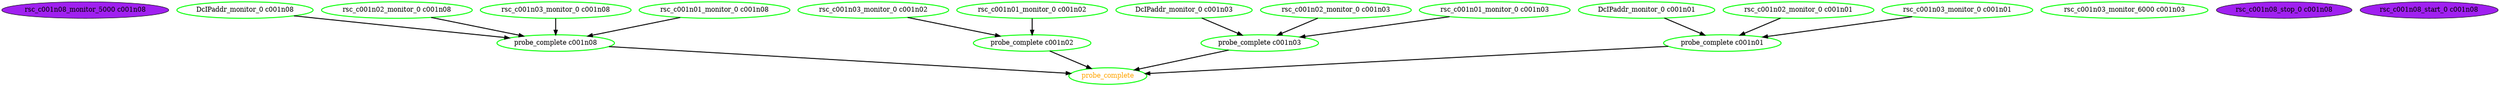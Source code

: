 digraph "g" {
	size = "30,30"
"rsc_c001n08_monitor_5000 c001n08" [ font_color=black style=filled fillcolor=purple ]
"probe_complete" [ style=bold color="green" fontcolor="orange" ]
"probe_complete c001n08" [ style=bold color="green" fontcolor="black" ]
"DcIPaddr_monitor_0 c001n08" [ style=bold color="green" fontcolor="black" ]
"rsc_c001n02_monitor_0 c001n08" [ style=bold color="green" fontcolor="black" ]
"rsc_c001n03_monitor_0 c001n08" [ style=bold color="green" fontcolor="black" ]
"rsc_c001n01_monitor_0 c001n08" [ style=bold color="green" fontcolor="black" ]
"probe_complete c001n02" [ style=bold color="green" fontcolor="black" ]
"rsc_c001n03_monitor_0 c001n02" [ style=bold color="green" fontcolor="black" ]
"rsc_c001n01_monitor_0 c001n02" [ style=bold color="green" fontcolor="black" ]
"probe_complete c001n03" [ style=bold color="green" fontcolor="black" ]
"DcIPaddr_monitor_0 c001n03" [ style=bold color="green" fontcolor="black" ]
"rsc_c001n02_monitor_0 c001n03" [ style=bold color="green" fontcolor="black" ]
"rsc_c001n01_monitor_0 c001n03" [ style=bold color="green" fontcolor="black" ]
"probe_complete c001n01" [ style=bold color="green" fontcolor="black" ]
"DcIPaddr_monitor_0 c001n01" [ style=bold color="green" fontcolor="black" ]
"rsc_c001n02_monitor_0 c001n01" [ style=bold color="green" fontcolor="black" ]
"rsc_c001n03_monitor_0 c001n01" [ style=bold color="green" fontcolor="black" ]
"rsc_c001n03_monitor_6000 c001n03" [ style=bold color="green" fontcolor="black" ]
"rsc_c001n08_stop_0 c001n08" [ font_color=black style=filled fillcolor=purple ]
"rsc_c001n08_start_0 c001n08" [ font_color=black style=filled fillcolor=purple ]
"probe_complete c001n08" -> "probe_complete" [ style = bold]
"probe_complete c001n02" -> "probe_complete" [ style = bold]
"probe_complete c001n03" -> "probe_complete" [ style = bold]
"probe_complete c001n01" -> "probe_complete" [ style = bold]
"DcIPaddr_monitor_0 c001n08" -> "probe_complete c001n08" [ style = bold]
"rsc_c001n02_monitor_0 c001n08" -> "probe_complete c001n08" [ style = bold]
"rsc_c001n03_monitor_0 c001n08" -> "probe_complete c001n08" [ style = bold]
"rsc_c001n01_monitor_0 c001n08" -> "probe_complete c001n08" [ style = bold]
"rsc_c001n03_monitor_0 c001n02" -> "probe_complete c001n02" [ style = bold]
"rsc_c001n01_monitor_0 c001n02" -> "probe_complete c001n02" [ style = bold]
"DcIPaddr_monitor_0 c001n03" -> "probe_complete c001n03" [ style = bold]
"rsc_c001n02_monitor_0 c001n03" -> "probe_complete c001n03" [ style = bold]
"rsc_c001n01_monitor_0 c001n03" -> "probe_complete c001n03" [ style = bold]
"DcIPaddr_monitor_0 c001n01" -> "probe_complete c001n01" [ style = bold]
"rsc_c001n02_monitor_0 c001n01" -> "probe_complete c001n01" [ style = bold]
"rsc_c001n03_monitor_0 c001n01" -> "probe_complete c001n01" [ style = bold]
}

